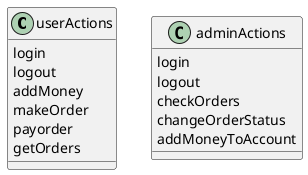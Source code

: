 @startuml

class userActions {
    login
    logout
    addMoney
    makeOrder
    payorder
    getOrders
}

class adminActions{
    login
    logout
    checkOrders
    changeOrderStatus
    addMoneyToAccount
}
@enduml